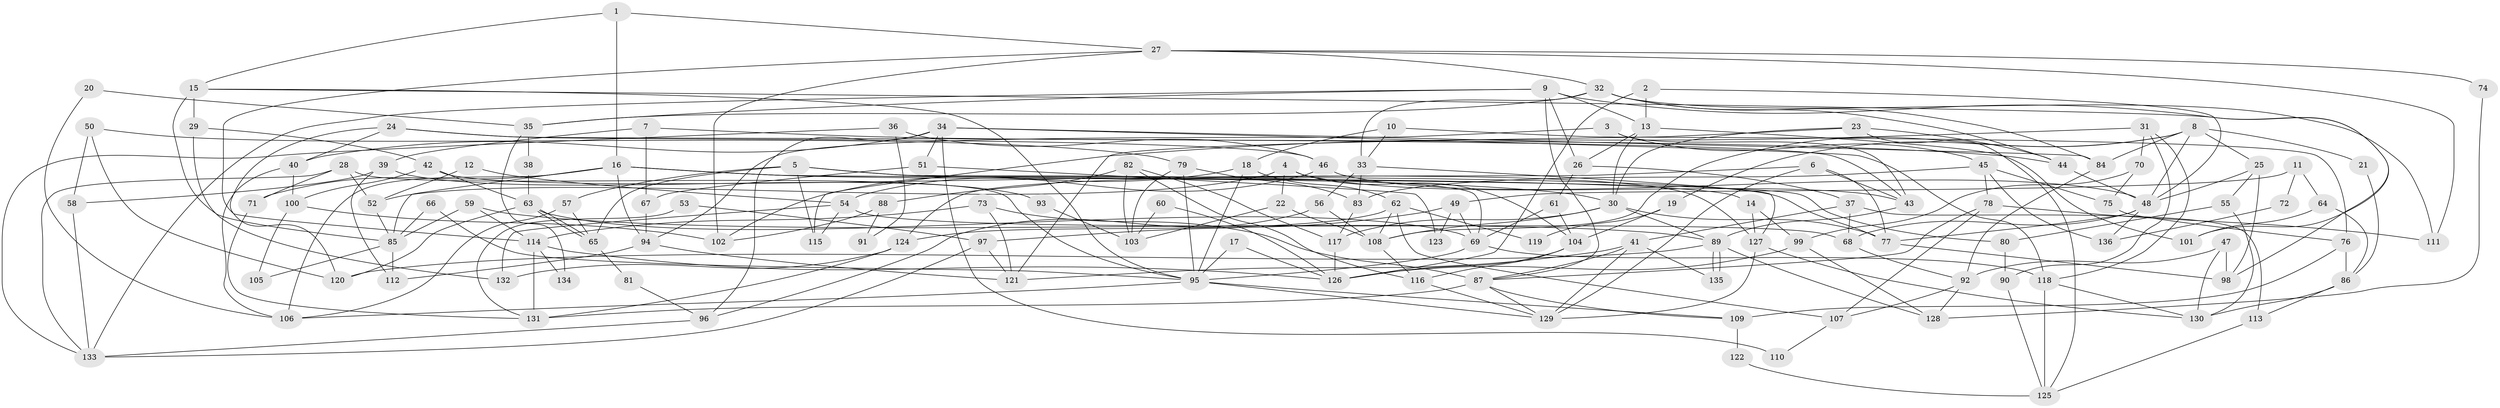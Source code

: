 // Generated by graph-tools (version 1.1) at 2025/15/03/09/25 04:15:13]
// undirected, 136 vertices, 272 edges
graph export_dot {
graph [start="1"]
  node [color=gray90,style=filled];
  1;
  2;
  3;
  4;
  5;
  6;
  7;
  8;
  9;
  10;
  11;
  12;
  13;
  14;
  15;
  16;
  17;
  18;
  19;
  20;
  21;
  22;
  23;
  24;
  25;
  26;
  27;
  28;
  29;
  30;
  31;
  32;
  33;
  34;
  35;
  36;
  37;
  38;
  39;
  40;
  41;
  42;
  43;
  44;
  45;
  46;
  47;
  48;
  49;
  50;
  51;
  52;
  53;
  54;
  55;
  56;
  57;
  58;
  59;
  60;
  61;
  62;
  63;
  64;
  65;
  66;
  67;
  68;
  69;
  70;
  71;
  72;
  73;
  74;
  75;
  76;
  77;
  78;
  79;
  80;
  81;
  82;
  83;
  84;
  85;
  86;
  87;
  88;
  89;
  90;
  91;
  92;
  93;
  94;
  95;
  96;
  97;
  98;
  99;
  100;
  101;
  102;
  103;
  104;
  105;
  106;
  107;
  108;
  109;
  110;
  111;
  112;
  113;
  114;
  115;
  116;
  117;
  118;
  119;
  120;
  121;
  122;
  123;
  124;
  125;
  126;
  127;
  128;
  129;
  130;
  131;
  132;
  133;
  134;
  135;
  136;
  1 -- 27;
  1 -- 15;
  1 -- 16;
  2 -- 48;
  2 -- 13;
  2 -- 126;
  3 -- 45;
  3 -- 94;
  3 -- 43;
  4 -- 43;
  4 -- 104;
  4 -- 22;
  4 -- 52;
  5 -- 69;
  5 -- 65;
  5 -- 14;
  5 -- 57;
  5 -- 115;
  6 -- 124;
  6 -- 43;
  6 -- 77;
  6 -- 129;
  7 -- 44;
  7 -- 39;
  7 -- 67;
  8 -- 25;
  8 -- 84;
  8 -- 19;
  8 -- 21;
  8 -- 48;
  8 -- 108;
  9 -- 26;
  9 -- 133;
  9 -- 13;
  9 -- 35;
  9 -- 87;
  9 -- 101;
  10 -- 33;
  10 -- 76;
  10 -- 18;
  11 -- 49;
  11 -- 64;
  11 -- 72;
  12 -- 54;
  12 -- 52;
  13 -- 30;
  13 -- 26;
  13 -- 101;
  14 -- 127;
  14 -- 99;
  15 -- 85;
  15 -- 29;
  15 -- 95;
  15 -- 98;
  16 -- 77;
  16 -- 30;
  16 -- 71;
  16 -- 80;
  16 -- 85;
  16 -- 94;
  16 -- 106;
  17 -- 95;
  17 -- 126;
  18 -- 95;
  18 -- 62;
  18 -- 102;
  19 -- 104;
  19 -- 119;
  20 -- 35;
  20 -- 106;
  21 -- 86;
  22 -- 108;
  22 -- 103;
  23 -- 30;
  23 -- 121;
  23 -- 44;
  23 -- 125;
  24 -- 43;
  24 -- 120;
  24 -- 40;
  24 -- 46;
  25 -- 98;
  25 -- 48;
  25 -- 55;
  26 -- 37;
  26 -- 61;
  27 -- 102;
  27 -- 114;
  27 -- 32;
  27 -- 74;
  27 -- 111;
  28 -- 95;
  28 -- 52;
  28 -- 71;
  28 -- 133;
  29 -- 132;
  29 -- 42;
  30 -- 117;
  30 -- 77;
  30 -- 89;
  30 -- 108;
  31 -- 115;
  31 -- 90;
  31 -- 70;
  31 -- 118;
  32 -- 44;
  32 -- 33;
  32 -- 35;
  32 -- 84;
  32 -- 111;
  33 -- 127;
  33 -- 56;
  33 -- 83;
  34 -- 118;
  34 -- 84;
  34 -- 40;
  34 -- 51;
  34 -- 96;
  34 -- 110;
  35 -- 38;
  35 -- 134;
  36 -- 133;
  36 -- 46;
  36 -- 91;
  37 -- 41;
  37 -- 113;
  37 -- 68;
  38 -- 63;
  39 -- 58;
  39 -- 112;
  39 -- 93;
  40 -- 100;
  40 -- 106;
  41 -- 129;
  41 -- 87;
  41 -- 121;
  41 -- 135;
  42 -- 63;
  42 -- 127;
  42 -- 100;
  43 -- 89;
  44 -- 48;
  45 -- 78;
  45 -- 83;
  45 -- 75;
  45 -- 136;
  46 -- 48;
  46 -- 54;
  47 -- 92;
  47 -- 98;
  47 -- 130;
  48 -- 77;
  48 -- 68;
  48 -- 136;
  49 -- 69;
  49 -- 97;
  49 -- 123;
  50 -- 120;
  50 -- 79;
  50 -- 58;
  51 -- 67;
  51 -- 123;
  52 -- 85;
  53 -- 131;
  53 -- 97;
  54 -- 68;
  54 -- 115;
  54 -- 132;
  55 -- 130;
  55 -- 80;
  56 -- 108;
  56 -- 96;
  57 -- 106;
  57 -- 65;
  58 -- 133;
  59 -- 89;
  59 -- 114;
  59 -- 85;
  60 -- 103;
  60 -- 126;
  61 -- 104;
  61 -- 69;
  62 -- 108;
  62 -- 107;
  62 -- 119;
  62 -- 124;
  63 -- 65;
  63 -- 65;
  63 -- 69;
  63 -- 120;
  64 -- 101;
  64 -- 86;
  65 -- 81;
  66 -- 95;
  66 -- 85;
  67 -- 94;
  68 -- 92;
  69 -- 95;
  69 -- 118;
  70 -- 99;
  70 -- 75;
  71 -- 131;
  72 -- 136;
  73 -- 114;
  73 -- 87;
  73 -- 121;
  74 -- 128;
  75 -- 76;
  76 -- 109;
  76 -- 86;
  77 -- 98;
  78 -- 87;
  78 -- 111;
  78 -- 107;
  79 -- 95;
  79 -- 83;
  79 -- 103;
  80 -- 90;
  81 -- 96;
  82 -- 116;
  82 -- 103;
  82 -- 88;
  82 -- 117;
  83 -- 117;
  84 -- 92;
  85 -- 105;
  85 -- 112;
  86 -- 130;
  86 -- 113;
  87 -- 129;
  87 -- 109;
  87 -- 131;
  88 -- 102;
  88 -- 91;
  89 -- 135;
  89 -- 135;
  89 -- 120;
  89 -- 128;
  90 -- 125;
  92 -- 107;
  92 -- 128;
  93 -- 103;
  94 -- 121;
  94 -- 112;
  95 -- 106;
  95 -- 109;
  95 -- 129;
  96 -- 133;
  97 -- 121;
  97 -- 133;
  99 -- 128;
  99 -- 126;
  100 -- 102;
  100 -- 105;
  104 -- 126;
  104 -- 116;
  107 -- 110;
  108 -- 116;
  109 -- 122;
  113 -- 125;
  114 -- 126;
  114 -- 131;
  114 -- 134;
  116 -- 129;
  117 -- 126;
  118 -- 125;
  118 -- 130;
  122 -- 125;
  124 -- 131;
  124 -- 132;
  127 -- 130;
  127 -- 129;
}

